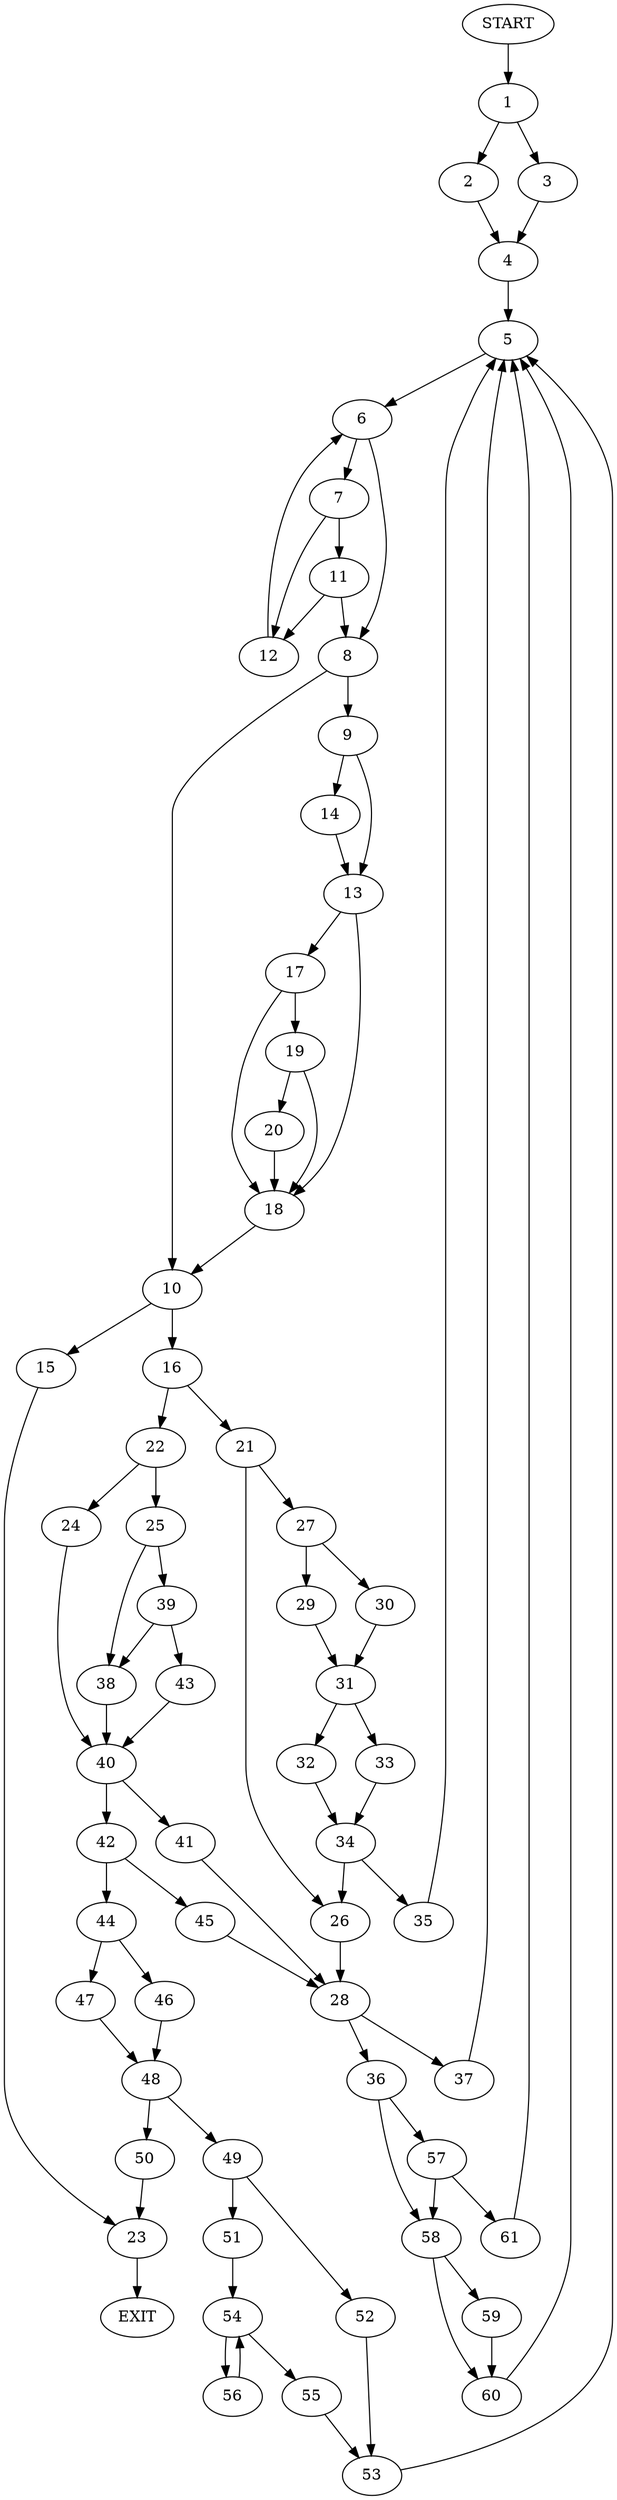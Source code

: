 digraph {
0 [label="START"]
62 [label="EXIT"]
0 -> 1
1 -> 2
1 -> 3
3 -> 4
2 -> 4
4 -> 5
5 -> 6
6 -> 7
6 -> 8
8 -> 9
8 -> 10
7 -> 11
7 -> 12
12 -> 6
11 -> 12
11 -> 8
9 -> 13
9 -> 14
10 -> 15
10 -> 16
14 -> 13
13 -> 17
13 -> 18
17 -> 19
17 -> 18
18 -> 10
19 -> 20
19 -> 18
20 -> 18
16 -> 21
16 -> 22
15 -> 23
23 -> 62
22 -> 24
22 -> 25
21 -> 26
21 -> 27
26 -> 28
27 -> 29
27 -> 30
29 -> 31
30 -> 31
31 -> 32
31 -> 33
33 -> 34
32 -> 34
34 -> 26
34 -> 35
35 -> 5
28 -> 36
28 -> 37
25 -> 38
25 -> 39
24 -> 40
40 -> 41
40 -> 42
38 -> 40
39 -> 43
39 -> 38
43 -> 40
41 -> 28
42 -> 44
42 -> 45
45 -> 28
44 -> 46
44 -> 47
47 -> 48
46 -> 48
48 -> 49
48 -> 50
50 -> 23
49 -> 51
49 -> 52
52 -> 53
51 -> 54
54 -> 55
54 -> 56
55 -> 53
56 -> 54
53 -> 5
36 -> 57
36 -> 58
37 -> 5
58 -> 59
58 -> 60
57 -> 61
57 -> 58
61 -> 5
60 -> 5
59 -> 60
}
